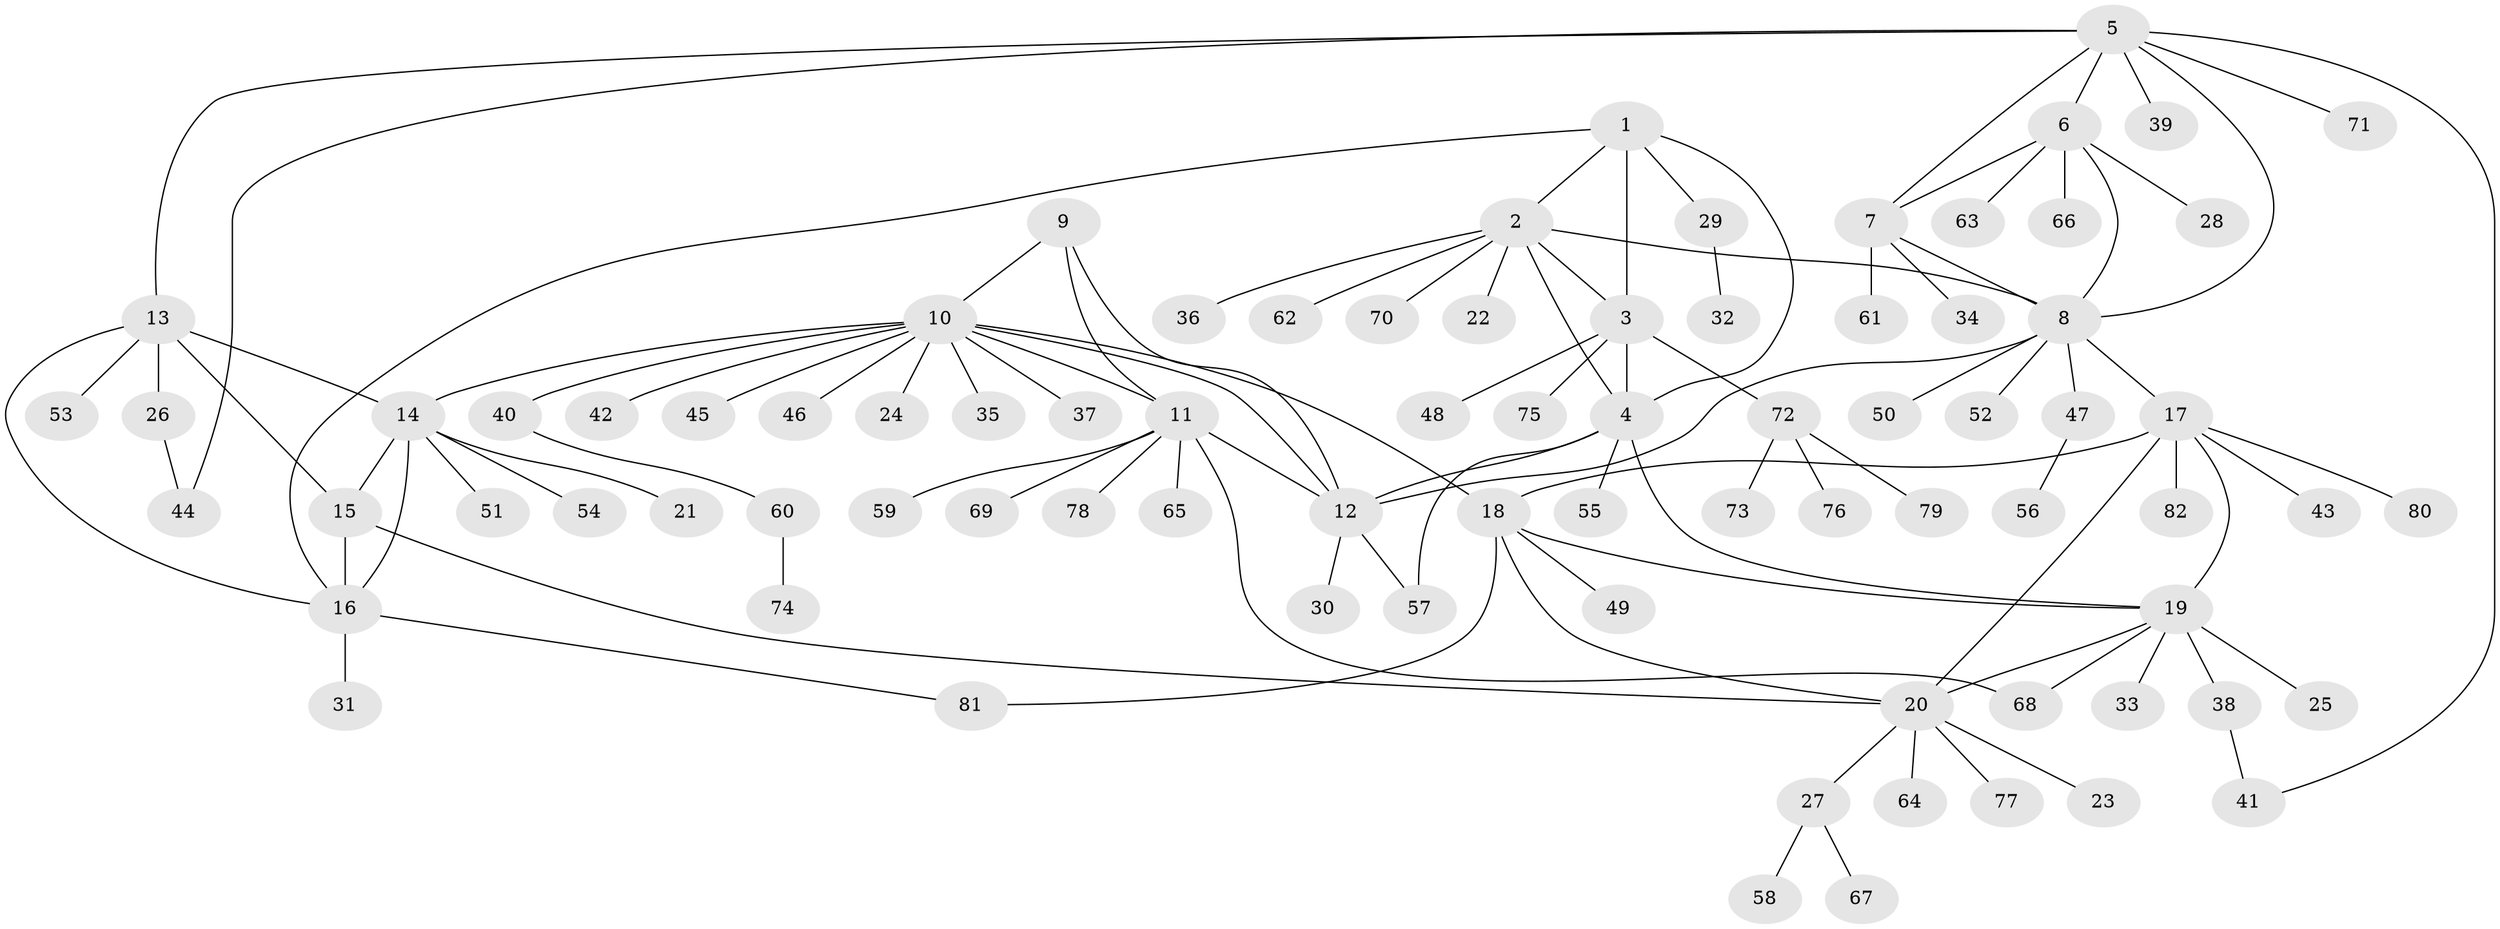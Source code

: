 // Generated by graph-tools (version 1.1) at 2025/50/03/09/25 03:50:43]
// undirected, 82 vertices, 107 edges
graph export_dot {
graph [start="1"]
  node [color=gray90,style=filled];
  1;
  2;
  3;
  4;
  5;
  6;
  7;
  8;
  9;
  10;
  11;
  12;
  13;
  14;
  15;
  16;
  17;
  18;
  19;
  20;
  21;
  22;
  23;
  24;
  25;
  26;
  27;
  28;
  29;
  30;
  31;
  32;
  33;
  34;
  35;
  36;
  37;
  38;
  39;
  40;
  41;
  42;
  43;
  44;
  45;
  46;
  47;
  48;
  49;
  50;
  51;
  52;
  53;
  54;
  55;
  56;
  57;
  58;
  59;
  60;
  61;
  62;
  63;
  64;
  65;
  66;
  67;
  68;
  69;
  70;
  71;
  72;
  73;
  74;
  75;
  76;
  77;
  78;
  79;
  80;
  81;
  82;
  1 -- 2;
  1 -- 3;
  1 -- 4;
  1 -- 16;
  1 -- 29;
  2 -- 3;
  2 -- 4;
  2 -- 8;
  2 -- 22;
  2 -- 36;
  2 -- 62;
  2 -- 70;
  3 -- 4;
  3 -- 48;
  3 -- 72;
  3 -- 75;
  4 -- 12;
  4 -- 19;
  4 -- 55;
  4 -- 57;
  5 -- 6;
  5 -- 7;
  5 -- 8;
  5 -- 13;
  5 -- 39;
  5 -- 41;
  5 -- 44;
  5 -- 71;
  6 -- 7;
  6 -- 8;
  6 -- 28;
  6 -- 63;
  6 -- 66;
  7 -- 8;
  7 -- 34;
  7 -- 61;
  8 -- 12;
  8 -- 17;
  8 -- 47;
  8 -- 50;
  8 -- 52;
  9 -- 10;
  9 -- 11;
  9 -- 12;
  10 -- 11;
  10 -- 12;
  10 -- 14;
  10 -- 18;
  10 -- 24;
  10 -- 35;
  10 -- 37;
  10 -- 40;
  10 -- 42;
  10 -- 45;
  10 -- 46;
  11 -- 12;
  11 -- 59;
  11 -- 65;
  11 -- 68;
  11 -- 69;
  11 -- 78;
  12 -- 30;
  12 -- 57;
  13 -- 14;
  13 -- 15;
  13 -- 16;
  13 -- 26;
  13 -- 53;
  14 -- 15;
  14 -- 16;
  14 -- 21;
  14 -- 51;
  14 -- 54;
  15 -- 16;
  15 -- 20;
  16 -- 31;
  16 -- 81;
  17 -- 18;
  17 -- 19;
  17 -- 20;
  17 -- 43;
  17 -- 80;
  17 -- 82;
  18 -- 19;
  18 -- 20;
  18 -- 49;
  18 -- 81;
  19 -- 20;
  19 -- 25;
  19 -- 33;
  19 -- 38;
  19 -- 68;
  20 -- 23;
  20 -- 27;
  20 -- 64;
  20 -- 77;
  26 -- 44;
  27 -- 58;
  27 -- 67;
  29 -- 32;
  38 -- 41;
  40 -- 60;
  47 -- 56;
  60 -- 74;
  72 -- 73;
  72 -- 76;
  72 -- 79;
}
